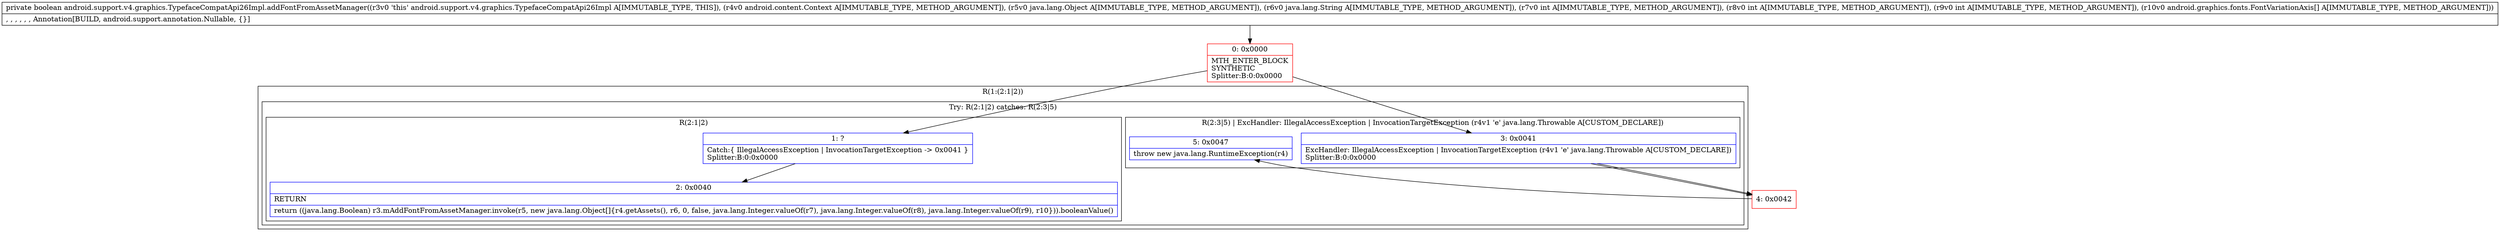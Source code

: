 digraph "CFG forandroid.support.v4.graphics.TypefaceCompatApi26Impl.addFontFromAssetManager(Landroid\/content\/Context;Ljava\/lang\/Object;Ljava\/lang\/String;III[Landroid\/graphics\/fonts\/FontVariationAxis;)Z" {
subgraph cluster_Region_547499108 {
label = "R(1:(2:1|2))";
node [shape=record,color=blue];
subgraph cluster_TryCatchRegion_265300198 {
label = "Try: R(2:1|2) catches: R(2:3|5)";
node [shape=record,color=blue];
subgraph cluster_Region_1265760940 {
label = "R(2:1|2)";
node [shape=record,color=blue];
Node_1 [shape=record,label="{1\:\ ?|Catch:\{ IllegalAccessException \| InvocationTargetException \-\> 0x0041 \}\lSplitter:B:0:0x0000\l}"];
Node_2 [shape=record,label="{2\:\ 0x0040|RETURN\l|return ((java.lang.Boolean) r3.mAddFontFromAssetManager.invoke(r5, new java.lang.Object[]\{r4.getAssets(), r6, 0, false, java.lang.Integer.valueOf(r7), java.lang.Integer.valueOf(r8), java.lang.Integer.valueOf(r9), r10\})).booleanValue()\l}"];
}
subgraph cluster_Region_44886187 {
label = "R(2:3|5) | ExcHandler: IllegalAccessException \| InvocationTargetException (r4v1 'e' java.lang.Throwable A[CUSTOM_DECLARE])\l";
node [shape=record,color=blue];
Node_3 [shape=record,label="{3\:\ 0x0041|ExcHandler: IllegalAccessException \| InvocationTargetException (r4v1 'e' java.lang.Throwable A[CUSTOM_DECLARE])\lSplitter:B:0:0x0000\l}"];
Node_5 [shape=record,label="{5\:\ 0x0047|throw new java.lang.RuntimeException(r4)\l}"];
}
}
}
subgraph cluster_Region_44886187 {
label = "R(2:3|5) | ExcHandler: IllegalAccessException \| InvocationTargetException (r4v1 'e' java.lang.Throwable A[CUSTOM_DECLARE])\l";
node [shape=record,color=blue];
Node_3 [shape=record,label="{3\:\ 0x0041|ExcHandler: IllegalAccessException \| InvocationTargetException (r4v1 'e' java.lang.Throwable A[CUSTOM_DECLARE])\lSplitter:B:0:0x0000\l}"];
Node_5 [shape=record,label="{5\:\ 0x0047|throw new java.lang.RuntimeException(r4)\l}"];
}
Node_0 [shape=record,color=red,label="{0\:\ 0x0000|MTH_ENTER_BLOCK\lSYNTHETIC\lSplitter:B:0:0x0000\l}"];
Node_4 [shape=record,color=red,label="{4\:\ 0x0042}"];
MethodNode[shape=record,label="{private boolean android.support.v4.graphics.TypefaceCompatApi26Impl.addFontFromAssetManager((r3v0 'this' android.support.v4.graphics.TypefaceCompatApi26Impl A[IMMUTABLE_TYPE, THIS]), (r4v0 android.content.Context A[IMMUTABLE_TYPE, METHOD_ARGUMENT]), (r5v0 java.lang.Object A[IMMUTABLE_TYPE, METHOD_ARGUMENT]), (r6v0 java.lang.String A[IMMUTABLE_TYPE, METHOD_ARGUMENT]), (r7v0 int A[IMMUTABLE_TYPE, METHOD_ARGUMENT]), (r8v0 int A[IMMUTABLE_TYPE, METHOD_ARGUMENT]), (r9v0 int A[IMMUTABLE_TYPE, METHOD_ARGUMENT]), (r10v0 android.graphics.fonts.FontVariationAxis[] A[IMMUTABLE_TYPE, METHOD_ARGUMENT]))  | , , , , , , Annotation[BUILD, android.support.annotation.Nullable, \{\}]\l}"];
MethodNode -> Node_0;
Node_1 -> Node_2;
Node_3 -> Node_4;
Node_3 -> Node_4;
Node_0 -> Node_1;
Node_0 -> Node_3;
Node_4 -> Node_5;
}

